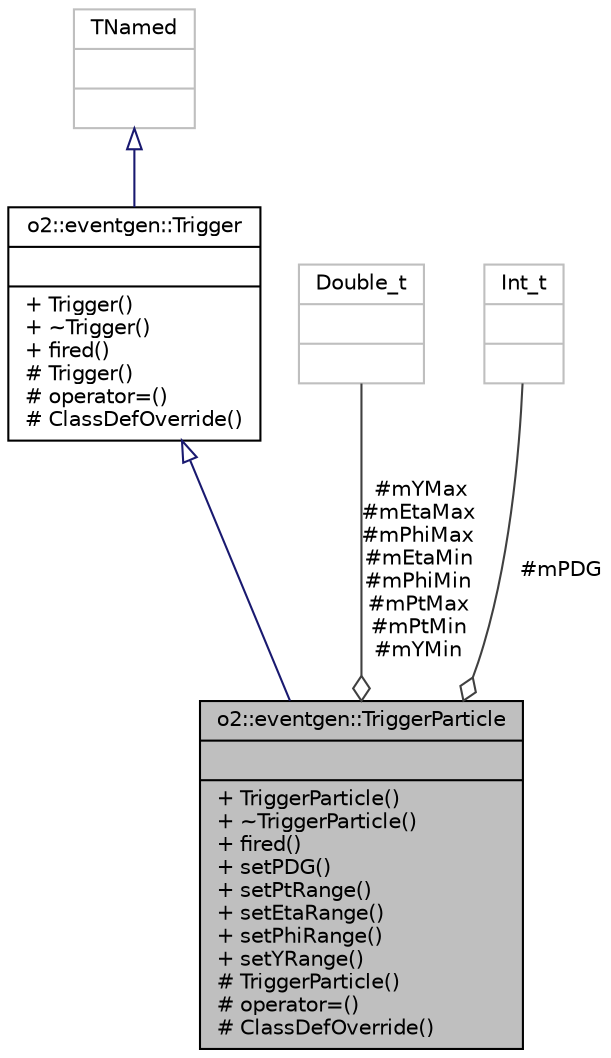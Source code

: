 digraph "o2::eventgen::TriggerParticle"
{
 // INTERACTIVE_SVG=YES
  bgcolor="transparent";
  edge [fontname="Helvetica",fontsize="10",labelfontname="Helvetica",labelfontsize="10"];
  node [fontname="Helvetica",fontsize="10",shape=record];
  Node3 [label="{o2::eventgen::TriggerParticle\n||+ TriggerParticle()\l+ ~TriggerParticle()\l+ fired()\l+ setPDG()\l+ setPtRange()\l+ setEtaRange()\l+ setPhiRange()\l+ setYRange()\l# TriggerParticle()\l# operator=()\l# ClassDefOverride()\l}",height=0.2,width=0.4,color="black", fillcolor="grey75", style="filled", fontcolor="black"];
  Node4 -> Node3 [dir="back",color="midnightblue",fontsize="10",style="solid",arrowtail="onormal",fontname="Helvetica"];
  Node4 [label="{o2::eventgen::Trigger\n||+ Trigger()\l+ ~Trigger()\l+ fired()\l# Trigger()\l# operator=()\l# ClassDefOverride()\l}",height=0.2,width=0.4,color="black",URL="$d6/d55/classo2_1_1eventgen_1_1Trigger.html"];
  Node5 -> Node4 [dir="back",color="midnightblue",fontsize="10",style="solid",arrowtail="onormal",fontname="Helvetica"];
  Node5 [label="{TNamed\n||}",height=0.2,width=0.4,color="grey75"];
  Node6 -> Node3 [color="grey25",fontsize="10",style="solid",label=" #mYMax\n#mEtaMax\n#mPhiMax\n#mEtaMin\n#mPhiMin\n#mPtMax\n#mPtMin\n#mYMin" ,arrowhead="odiamond",fontname="Helvetica"];
  Node6 [label="{Double_t\n||}",height=0.2,width=0.4,color="grey75"];
  Node7 -> Node3 [color="grey25",fontsize="10",style="solid",label=" #mPDG" ,arrowhead="odiamond",fontname="Helvetica"];
  Node7 [label="{Int_t\n||}",height=0.2,width=0.4,color="grey75"];
}
